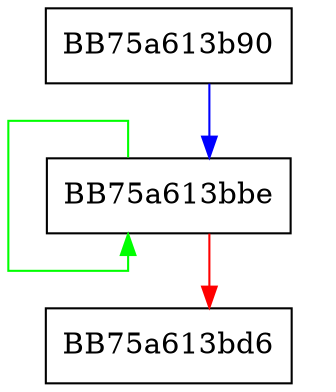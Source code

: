digraph SSE_punpcklbw {
  node [shape="box"];
  graph [splines=ortho];
  BB75a613b90 -> BB75a613bbe [color="blue"];
  BB75a613bbe -> BB75a613bbe [color="green"];
  BB75a613bbe -> BB75a613bd6 [color="red"];
}